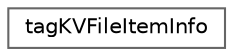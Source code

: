 digraph "类继承关系图"
{
 // LATEX_PDF_SIZE
  bgcolor="transparent";
  edge [fontname=Helvetica,fontsize=10,labelfontname=Helvetica,labelfontsize=10];
  node [fontname=Helvetica,fontsize=10,shape=box,height=0.2,width=0.4];
  rankdir="LR";
  Node0 [id="Node000000",label="tagKVFileItemInfo",height=0.2,width=0.4,color="grey40", fillcolor="white", style="filled",URL="$structtag_k_v_file_item_info.html",tooltip="KV 文件项信息。"];
}
